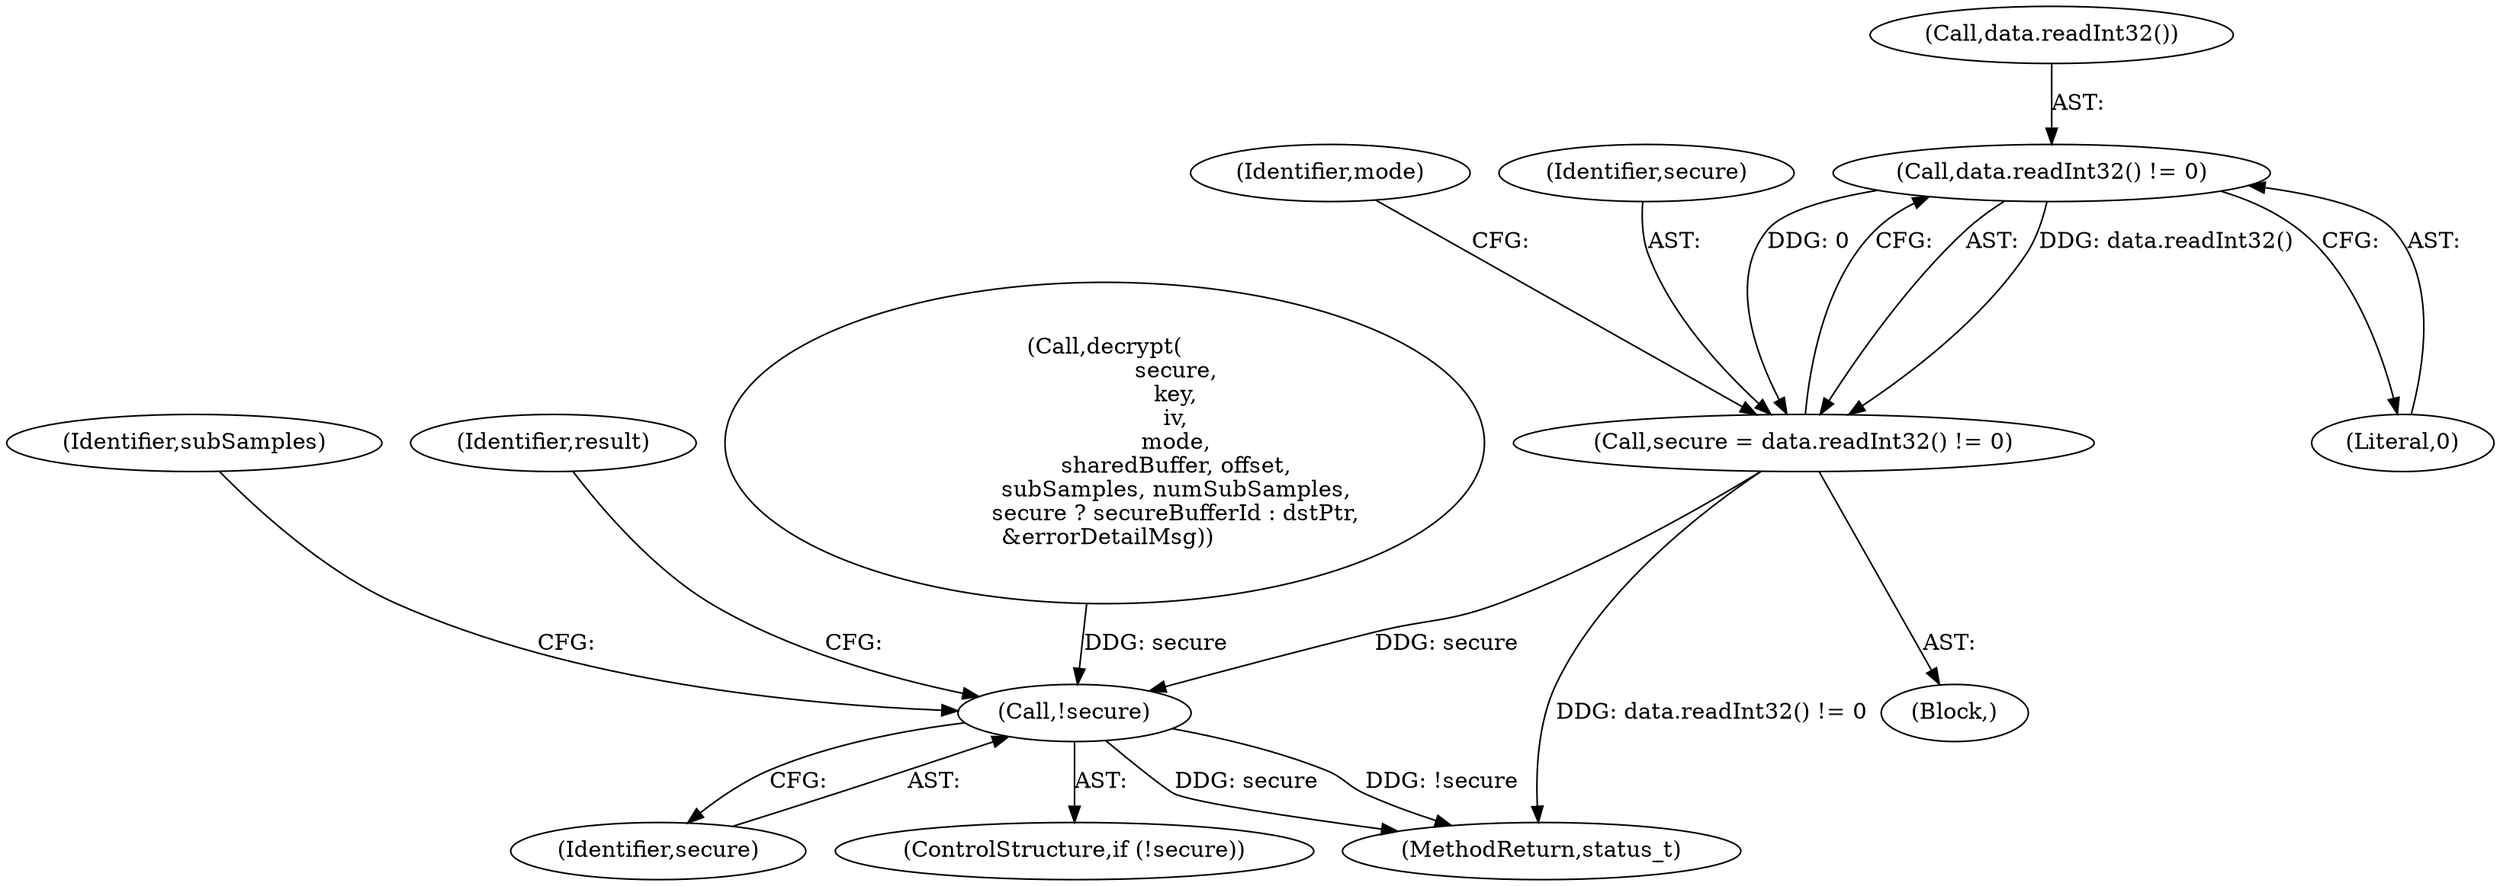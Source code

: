 digraph "0_Android_22f824feac43d5758f9a70b77f2aca840ba62c3b@API" {
"1000217" [label="(Call,data.readInt32() != 0)"];
"1000215" [label="(Call,secure = data.readInt32() != 0)"];
"1000414" [label="(Call,!secure)"];
"1000483" [label="(MethodReturn,status_t)"];
"1000219" [label="(Literal,0)"];
"1000218" [label="(Call,data.readInt32())"];
"1000209" [label="(Block,)"];
"1000215" [label="(Call,secure = data.readInt32() != 0)"];
"1000436" [label="(Identifier,subSamples)"];
"1000414" [label="(Call,!secure)"];
"1000217" [label="(Call,data.readInt32() != 0)"];
"1000222" [label="(Identifier,mode)"];
"1000415" [label="(Identifier,secure)"];
"1000419" [label="(Identifier,result)"];
"1000413" [label="(ControlStructure,if (!secure))"];
"1000390" [label="(Call,decrypt(\n                    secure,\n                    key,\n                    iv,\n                    mode,\n                    sharedBuffer, offset,\n                    subSamples, numSubSamples,\n                    secure ? secureBufferId : dstPtr,\n &errorDetailMsg))"];
"1000216" [label="(Identifier,secure)"];
"1000217" -> "1000215"  [label="AST: "];
"1000217" -> "1000219"  [label="CFG: "];
"1000218" -> "1000217"  [label="AST: "];
"1000219" -> "1000217"  [label="AST: "];
"1000215" -> "1000217"  [label="CFG: "];
"1000217" -> "1000215"  [label="DDG: data.readInt32()"];
"1000217" -> "1000215"  [label="DDG: 0"];
"1000215" -> "1000209"  [label="AST: "];
"1000216" -> "1000215"  [label="AST: "];
"1000222" -> "1000215"  [label="CFG: "];
"1000215" -> "1000483"  [label="DDG: data.readInt32() != 0"];
"1000215" -> "1000414"  [label="DDG: secure"];
"1000414" -> "1000413"  [label="AST: "];
"1000414" -> "1000415"  [label="CFG: "];
"1000415" -> "1000414"  [label="AST: "];
"1000419" -> "1000414"  [label="CFG: "];
"1000436" -> "1000414"  [label="CFG: "];
"1000414" -> "1000483"  [label="DDG: !secure"];
"1000414" -> "1000483"  [label="DDG: secure"];
"1000390" -> "1000414"  [label="DDG: secure"];
}
